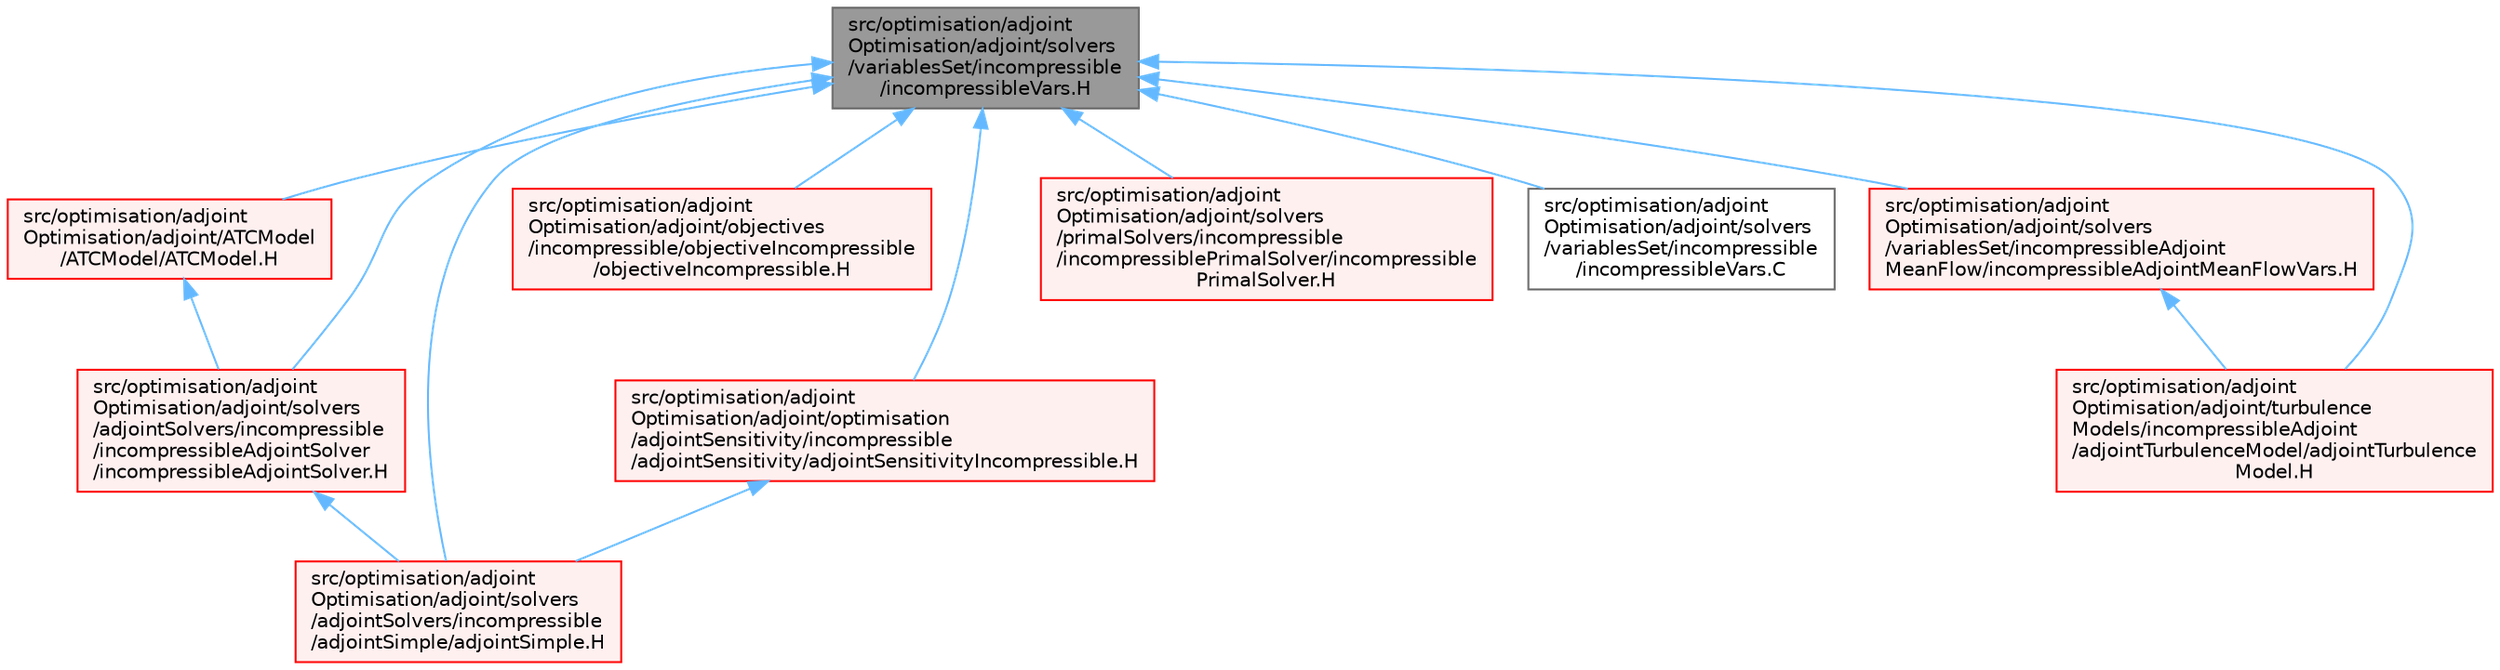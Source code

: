 digraph "src/optimisation/adjointOptimisation/adjoint/solvers/variablesSet/incompressible/incompressibleVars.H"
{
 // LATEX_PDF_SIZE
  bgcolor="transparent";
  edge [fontname=Helvetica,fontsize=10,labelfontname=Helvetica,labelfontsize=10];
  node [fontname=Helvetica,fontsize=10,shape=box,height=0.2,width=0.4];
  Node1 [id="Node000001",label="src/optimisation/adjoint\lOptimisation/adjoint/solvers\l/variablesSet/incompressible\l/incompressibleVars.H",height=0.2,width=0.4,color="gray40", fillcolor="grey60", style="filled", fontcolor="black",tooltip=" "];
  Node1 -> Node2 [id="edge1_Node000001_Node000002",dir="back",color="steelblue1",style="solid",tooltip=" "];
  Node2 [id="Node000002",label="src/optimisation/adjoint\lOptimisation/adjoint/ATCModel\l/ATCModel/ATCModel.H",height=0.2,width=0.4,color="red", fillcolor="#FFF0F0", style="filled",URL="$ATCModel_8H.html",tooltip=" "];
  Node2 -> Node55 [id="edge2_Node000002_Node000055",dir="back",color="steelblue1",style="solid",tooltip=" "];
  Node55 [id="Node000055",label="src/optimisation/adjoint\lOptimisation/adjoint/solvers\l/adjointSolvers/incompressible\l/incompressibleAdjointSolver\l/incompressibleAdjointSolver.H",height=0.2,width=0.4,color="red", fillcolor="#FFF0F0", style="filled",URL="$incompressibleAdjointSolver_8H.html",tooltip=" "];
  Node55 -> Node65 [id="edge3_Node000055_Node000065",dir="back",color="steelblue1",style="solid",tooltip=" "];
  Node65 [id="Node000065",label="src/optimisation/adjoint\lOptimisation/adjoint/solvers\l/adjointSolvers/incompressible\l/adjointSimple/adjointSimple.H",height=0.2,width=0.4,color="red", fillcolor="#FFF0F0", style="filled",URL="$adjointSimple_8H.html",tooltip=" "];
  Node1 -> Node69 [id="edge4_Node000001_Node000069",dir="back",color="steelblue1",style="solid",tooltip=" "];
  Node69 [id="Node000069",label="src/optimisation/adjoint\lOptimisation/adjoint/objectives\l/incompressible/objectiveIncompressible\l/objectiveIncompressible.H",height=0.2,width=0.4,color="red", fillcolor="#FFF0F0", style="filled",URL="$objectiveIncompressible_8H.html",tooltip=" "];
  Node1 -> Node90 [id="edge5_Node000001_Node000090",dir="back",color="steelblue1",style="solid",tooltip=" "];
  Node90 [id="Node000090",label="src/optimisation/adjoint\lOptimisation/adjoint/optimisation\l/adjointSensitivity/incompressible\l/adjointSensitivity/adjointSensitivityIncompressible.H",height=0.2,width=0.4,color="red", fillcolor="#FFF0F0", style="filled",URL="$adjointSensitivityIncompressible_8H.html",tooltip=" "];
  Node90 -> Node65 [id="edge6_Node000090_Node000065",dir="back",color="steelblue1",style="solid",tooltip=" "];
  Node1 -> Node65 [id="edge7_Node000001_Node000065",dir="back",color="steelblue1",style="solid",tooltip=" "];
  Node1 -> Node55 [id="edge8_Node000001_Node000055",dir="back",color="steelblue1",style="solid",tooltip=" "];
  Node1 -> Node109 [id="edge9_Node000001_Node000109",dir="back",color="steelblue1",style="solid",tooltip=" "];
  Node109 [id="Node000109",label="src/optimisation/adjoint\lOptimisation/adjoint/solvers\l/primalSolvers/incompressible\l/incompressiblePrimalSolver/incompressible\lPrimalSolver.H",height=0.2,width=0.4,color="red", fillcolor="#FFF0F0", style="filled",URL="$incompressiblePrimalSolver_8H.html",tooltip=" "];
  Node1 -> Node115 [id="edge10_Node000001_Node000115",dir="back",color="steelblue1",style="solid",tooltip=" "];
  Node115 [id="Node000115",label="src/optimisation/adjoint\lOptimisation/adjoint/solvers\l/variablesSet/incompressible\l/incompressibleVars.C",height=0.2,width=0.4,color="grey40", fillcolor="white", style="filled",URL="$incompressibleVars_8C.html",tooltip=" "];
  Node1 -> Node116 [id="edge11_Node000001_Node000116",dir="back",color="steelblue1",style="solid",tooltip=" "];
  Node116 [id="Node000116",label="src/optimisation/adjoint\lOptimisation/adjoint/solvers\l/variablesSet/incompressibleAdjoint\lMeanFlow/incompressibleAdjointMeanFlowVars.H",height=0.2,width=0.4,color="red", fillcolor="#FFF0F0", style="filled",URL="$incompressibleAdjointMeanFlowVars_8H.html",tooltip=" "];
  Node116 -> Node121 [id="edge12_Node000116_Node000121",dir="back",color="steelblue1",style="solid",tooltip=" "];
  Node121 [id="Node000121",label="src/optimisation/adjoint\lOptimisation/adjoint/turbulence\lModels/incompressibleAdjoint\l/adjointTurbulenceModel/adjointTurbulence\lModel.H",height=0.2,width=0.4,color="red", fillcolor="#FFF0F0", style="filled",URL="$adjointTurbulenceModel_8H.html",tooltip=" "];
  Node1 -> Node121 [id="edge13_Node000001_Node000121",dir="back",color="steelblue1",style="solid",tooltip=" "];
}
